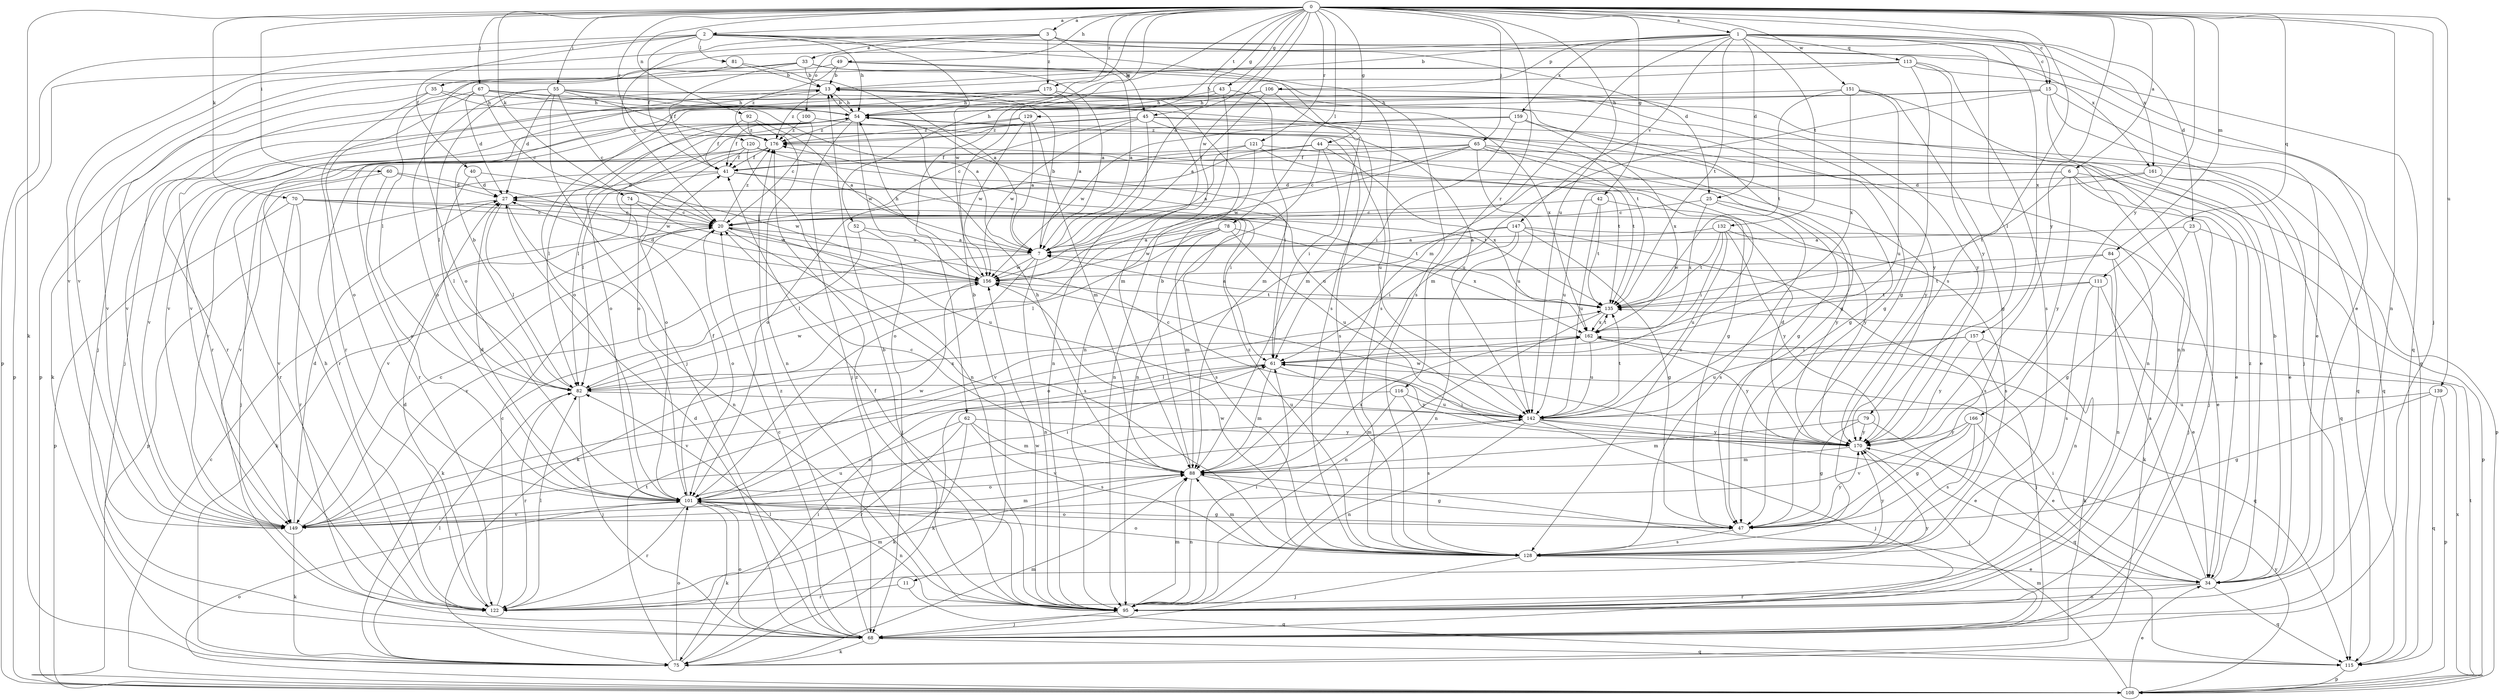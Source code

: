 strict digraph  {
0;
1;
2;
3;
6;
7;
11;
13;
15;
20;
23;
25;
27;
33;
34;
35;
40;
41;
42;
43;
44;
45;
47;
49;
52;
54;
55;
60;
61;
62;
65;
67;
68;
70;
74;
75;
78;
79;
81;
82;
84;
88;
92;
95;
100;
101;
106;
108;
111;
113;
115;
116;
120;
121;
122;
128;
129;
132;
135;
139;
142;
147;
149;
151;
156;
157;
159;
161;
162;
166;
170;
175;
176;
0 -> 1  [label=a];
0 -> 2  [label=a];
0 -> 3  [label=a];
0 -> 6  [label=a];
0 -> 7  [label=a];
0 -> 11  [label=b];
0 -> 15  [label=c];
0 -> 42  [label=g];
0 -> 43  [label=g];
0 -> 44  [label=g];
0 -> 45  [label=g];
0 -> 49  [label=h];
0 -> 52  [label=h];
0 -> 55  [label=i];
0 -> 60  [label=i];
0 -> 62  [label=j];
0 -> 65  [label=j];
0 -> 67  [label=j];
0 -> 68  [label=j];
0 -> 70  [label=k];
0 -> 74  [label=k];
0 -> 75  [label=k];
0 -> 78  [label=l];
0 -> 84  [label=m];
0 -> 92  [label=n];
0 -> 95  [label=n];
0 -> 111  [label=q];
0 -> 116  [label=r];
0 -> 120  [label=r];
0 -> 121  [label=r];
0 -> 128  [label=s];
0 -> 129  [label=t];
0 -> 139  [label=u];
0 -> 142  [label=u];
0 -> 151  [label=w];
0 -> 156  [label=w];
0 -> 166  [label=y];
0 -> 170  [label=y];
0 -> 175  [label=z];
1 -> 13  [label=b];
1 -> 15  [label=c];
1 -> 23  [label=d];
1 -> 25  [label=d];
1 -> 35  [label=f];
1 -> 79  [label=l];
1 -> 88  [label=m];
1 -> 106  [label=p];
1 -> 113  [label=q];
1 -> 132  [label=t];
1 -> 135  [label=t];
1 -> 147  [label=v];
1 -> 157  [label=x];
1 -> 159  [label=x];
1 -> 161  [label=x];
2 -> 40  [label=f];
2 -> 41  [label=f];
2 -> 54  [label=h];
2 -> 81  [label=l];
2 -> 108  [label=p];
2 -> 115  [label=q];
2 -> 128  [label=s];
2 -> 149  [label=v];
2 -> 156  [label=w];
2 -> 161  [label=x];
3 -> 20  [label=c];
3 -> 25  [label=d];
3 -> 33  [label=e];
3 -> 34  [label=e];
3 -> 45  [label=g];
3 -> 100  [label=o];
3 -> 149  [label=v];
3 -> 175  [label=z];
6 -> 27  [label=d];
6 -> 34  [label=e];
6 -> 68  [label=j];
6 -> 101  [label=o];
6 -> 108  [label=p];
6 -> 135  [label=t];
6 -> 170  [label=y];
7 -> 13  [label=b];
7 -> 75  [label=k];
7 -> 95  [label=n];
7 -> 149  [label=v];
7 -> 156  [label=w];
11 -> 115  [label=q];
11 -> 122  [label=r];
13 -> 54  [label=h];
13 -> 75  [label=k];
13 -> 122  [label=r];
13 -> 176  [label=z];
15 -> 34  [label=e];
15 -> 54  [label=h];
15 -> 68  [label=j];
15 -> 88  [label=m];
15 -> 95  [label=n];
15 -> 149  [label=v];
20 -> 7  [label=a];
20 -> 75  [label=k];
20 -> 101  [label=o];
20 -> 128  [label=s];
20 -> 142  [label=u];
20 -> 176  [label=z];
23 -> 7  [label=a];
23 -> 47  [label=g];
23 -> 68  [label=j];
23 -> 108  [label=p];
25 -> 20  [label=c];
25 -> 128  [label=s];
25 -> 162  [label=x];
25 -> 170  [label=y];
27 -> 20  [label=c];
27 -> 82  [label=l];
27 -> 95  [label=n];
27 -> 108  [label=p];
33 -> 7  [label=a];
33 -> 13  [label=b];
33 -> 41  [label=f];
33 -> 101  [label=o];
33 -> 108  [label=p];
33 -> 128  [label=s];
34 -> 7  [label=a];
34 -> 13  [label=b];
34 -> 61  [label=i];
34 -> 95  [label=n];
34 -> 115  [label=q];
34 -> 122  [label=r];
34 -> 176  [label=z];
35 -> 54  [label=h];
35 -> 122  [label=r];
35 -> 135  [label=t];
35 -> 149  [label=v];
40 -> 27  [label=d];
40 -> 82  [label=l];
40 -> 156  [label=w];
41 -> 27  [label=d];
41 -> 61  [label=i];
41 -> 135  [label=t];
41 -> 149  [label=v];
42 -> 20  [label=c];
42 -> 135  [label=t];
42 -> 142  [label=u];
42 -> 170  [label=y];
43 -> 54  [label=h];
43 -> 88  [label=m];
43 -> 95  [label=n];
43 -> 101  [label=o];
44 -> 34  [label=e];
44 -> 41  [label=f];
44 -> 61  [label=i];
44 -> 95  [label=n];
44 -> 101  [label=o];
44 -> 162  [label=x];
45 -> 20  [label=c];
45 -> 47  [label=g];
45 -> 82  [label=l];
45 -> 95  [label=n];
45 -> 101  [label=o];
45 -> 115  [label=q];
45 -> 142  [label=u];
45 -> 156  [label=w];
45 -> 176  [label=z];
47 -> 101  [label=o];
47 -> 128  [label=s];
47 -> 170  [label=y];
49 -> 7  [label=a];
49 -> 13  [label=b];
49 -> 108  [label=p];
49 -> 128  [label=s];
49 -> 176  [label=z];
52 -> 7  [label=a];
52 -> 68  [label=j];
52 -> 82  [label=l];
54 -> 13  [label=b];
54 -> 41  [label=f];
54 -> 61  [label=i];
54 -> 68  [label=j];
54 -> 101  [label=o];
54 -> 115  [label=q];
54 -> 122  [label=r];
54 -> 142  [label=u];
54 -> 149  [label=v];
54 -> 156  [label=w];
54 -> 176  [label=z];
55 -> 7  [label=a];
55 -> 20  [label=c];
55 -> 27  [label=d];
55 -> 47  [label=g];
55 -> 54  [label=h];
55 -> 68  [label=j];
55 -> 82  [label=l];
55 -> 101  [label=o];
55 -> 176  [label=z];
60 -> 27  [label=d];
60 -> 68  [label=j];
60 -> 101  [label=o];
60 -> 156  [label=w];
61 -> 82  [label=l];
61 -> 88  [label=m];
61 -> 149  [label=v];
61 -> 170  [label=y];
62 -> 75  [label=k];
62 -> 88  [label=m];
62 -> 101  [label=o];
62 -> 122  [label=r];
62 -> 128  [label=s];
62 -> 170  [label=y];
65 -> 20  [label=c];
65 -> 41  [label=f];
65 -> 47  [label=g];
65 -> 122  [label=r];
65 -> 135  [label=t];
65 -> 142  [label=u];
65 -> 156  [label=w];
65 -> 170  [label=y];
67 -> 20  [label=c];
67 -> 27  [label=d];
67 -> 54  [label=h];
67 -> 68  [label=j];
67 -> 88  [label=m];
67 -> 101  [label=o];
67 -> 162  [label=x];
68 -> 20  [label=c];
68 -> 27  [label=d];
68 -> 75  [label=k];
68 -> 82  [label=l];
68 -> 101  [label=o];
68 -> 115  [label=q];
68 -> 176  [label=z];
70 -> 20  [label=c];
70 -> 108  [label=p];
70 -> 122  [label=r];
70 -> 128  [label=s];
70 -> 135  [label=t];
70 -> 149  [label=v];
74 -> 20  [label=c];
74 -> 149  [label=v];
74 -> 156  [label=w];
75 -> 61  [label=i];
75 -> 82  [label=l];
75 -> 88  [label=m];
75 -> 101  [label=o];
75 -> 135  [label=t];
78 -> 7  [label=a];
78 -> 82  [label=l];
78 -> 88  [label=m];
78 -> 142  [label=u];
78 -> 156  [label=w];
78 -> 162  [label=x];
79 -> 47  [label=g];
79 -> 88  [label=m];
79 -> 115  [label=q];
79 -> 170  [label=y];
81 -> 7  [label=a];
81 -> 13  [label=b];
81 -> 68  [label=j];
82 -> 13  [label=b];
82 -> 68  [label=j];
82 -> 122  [label=r];
82 -> 142  [label=u];
82 -> 156  [label=w];
82 -> 162  [label=x];
84 -> 75  [label=k];
84 -> 95  [label=n];
84 -> 135  [label=t];
84 -> 156  [label=w];
88 -> 13  [label=b];
88 -> 20  [label=c];
88 -> 47  [label=g];
88 -> 54  [label=h];
88 -> 95  [label=n];
88 -> 101  [label=o];
88 -> 162  [label=x];
92 -> 7  [label=a];
92 -> 41  [label=f];
92 -> 95  [label=n];
92 -> 176  [label=z];
95 -> 13  [label=b];
95 -> 41  [label=f];
95 -> 61  [label=i];
95 -> 68  [label=j];
95 -> 88  [label=m];
95 -> 156  [label=w];
95 -> 176  [label=z];
100 -> 20  [label=c];
100 -> 128  [label=s];
100 -> 176  [label=z];
101 -> 27  [label=d];
101 -> 41  [label=f];
101 -> 47  [label=g];
101 -> 61  [label=i];
101 -> 75  [label=k];
101 -> 95  [label=n];
101 -> 122  [label=r];
101 -> 149  [label=v];
101 -> 156  [label=w];
106 -> 7  [label=a];
106 -> 54  [label=h];
106 -> 88  [label=m];
106 -> 149  [label=v];
106 -> 170  [label=y];
108 -> 20  [label=c];
108 -> 34  [label=e];
108 -> 88  [label=m];
108 -> 101  [label=o];
108 -> 135  [label=t];
108 -> 162  [label=x];
108 -> 170  [label=y];
111 -> 34  [label=e];
111 -> 95  [label=n];
111 -> 101  [label=o];
111 -> 128  [label=s];
111 -> 135  [label=t];
113 -> 13  [label=b];
113 -> 47  [label=g];
113 -> 54  [label=h];
113 -> 82  [label=l];
113 -> 115  [label=q];
113 -> 128  [label=s];
113 -> 170  [label=y];
115 -> 108  [label=p];
116 -> 75  [label=k];
116 -> 88  [label=m];
116 -> 128  [label=s];
116 -> 142  [label=u];
120 -> 41  [label=f];
120 -> 47  [label=g];
120 -> 95  [label=n];
120 -> 122  [label=r];
120 -> 142  [label=u];
120 -> 149  [label=v];
121 -> 7  [label=a];
121 -> 41  [label=f];
121 -> 95  [label=n];
121 -> 128  [label=s];
121 -> 135  [label=t];
122 -> 20  [label=c];
122 -> 27  [label=d];
122 -> 54  [label=h];
122 -> 82  [label=l];
122 -> 88  [label=m];
122 -> 170  [label=y];
128 -> 34  [label=e];
128 -> 68  [label=j];
128 -> 88  [label=m];
128 -> 101  [label=o];
128 -> 156  [label=w];
128 -> 170  [label=y];
128 -> 176  [label=z];
129 -> 7  [label=a];
129 -> 82  [label=l];
129 -> 88  [label=m];
129 -> 156  [label=w];
129 -> 176  [label=z];
132 -> 7  [label=a];
132 -> 61  [label=i];
132 -> 128  [label=s];
132 -> 135  [label=t];
132 -> 142  [label=u];
132 -> 170  [label=y];
135 -> 7  [label=a];
135 -> 95  [label=n];
135 -> 162  [label=x];
139 -> 47  [label=g];
139 -> 108  [label=p];
139 -> 115  [label=q];
139 -> 142  [label=u];
142 -> 20  [label=c];
142 -> 34  [label=e];
142 -> 68  [label=j];
142 -> 95  [label=n];
142 -> 135  [label=t];
142 -> 149  [label=v];
142 -> 170  [label=y];
147 -> 7  [label=a];
147 -> 34  [label=e];
147 -> 47  [label=g];
147 -> 61  [label=i];
147 -> 95  [label=n];
147 -> 128  [label=s];
147 -> 149  [label=v];
149 -> 20  [label=c];
149 -> 27  [label=d];
149 -> 75  [label=k];
149 -> 88  [label=m];
149 -> 142  [label=u];
151 -> 47  [label=g];
151 -> 54  [label=h];
151 -> 95  [label=n];
151 -> 135  [label=t];
151 -> 142  [label=u];
151 -> 162  [label=x];
156 -> 27  [label=d];
156 -> 54  [label=h];
156 -> 75  [label=k];
156 -> 135  [label=t];
157 -> 61  [label=i];
157 -> 68  [label=j];
157 -> 75  [label=k];
157 -> 142  [label=u];
157 -> 170  [label=y];
159 -> 61  [label=i];
159 -> 95  [label=n];
159 -> 156  [label=w];
159 -> 162  [label=x];
159 -> 176  [label=z];
161 -> 27  [label=d];
161 -> 34  [label=e];
161 -> 115  [label=q];
161 -> 142  [label=u];
162 -> 61  [label=i];
162 -> 115  [label=q];
162 -> 135  [label=t];
162 -> 142  [label=u];
162 -> 170  [label=y];
166 -> 34  [label=e];
166 -> 47  [label=g];
166 -> 128  [label=s];
166 -> 149  [label=v];
166 -> 170  [label=y];
170 -> 27  [label=d];
170 -> 61  [label=i];
170 -> 68  [label=j];
170 -> 88  [label=m];
170 -> 156  [label=w];
175 -> 7  [label=a];
175 -> 47  [label=g];
175 -> 54  [label=h];
175 -> 122  [label=r];
175 -> 149  [label=v];
175 -> 170  [label=y];
176 -> 41  [label=f];
176 -> 82  [label=l];
176 -> 101  [label=o];
}
